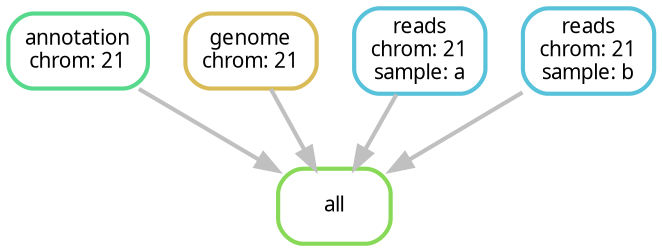 digraph snakemake_dag {
    graph[bgcolor=white, margin=0];
    node[shape=box, style=rounded, fontname=sans,                 fontsize=10, penwidth=2];
    edge[penwidth=2, color=grey];
	0[label = "all", color = "0.27 0.6 0.85", style="rounded"];
	1[label = "annotation\nchrom: 21", color = "0.40 0.6 0.85", style="rounded"];
	2[label = "genome\nchrom: 21", color = "0.13 0.6 0.85", style="rounded"];
	3[label = "reads\nchrom: 21\nsample: a", color = "0.53 0.6 0.85", style="rounded"];
	4[label = "reads\nchrom: 21\nsample: b", color = "0.53 0.6 0.85", style="rounded"];
	1 -> 0
	2 -> 0
	3 -> 0
	4 -> 0
}            
